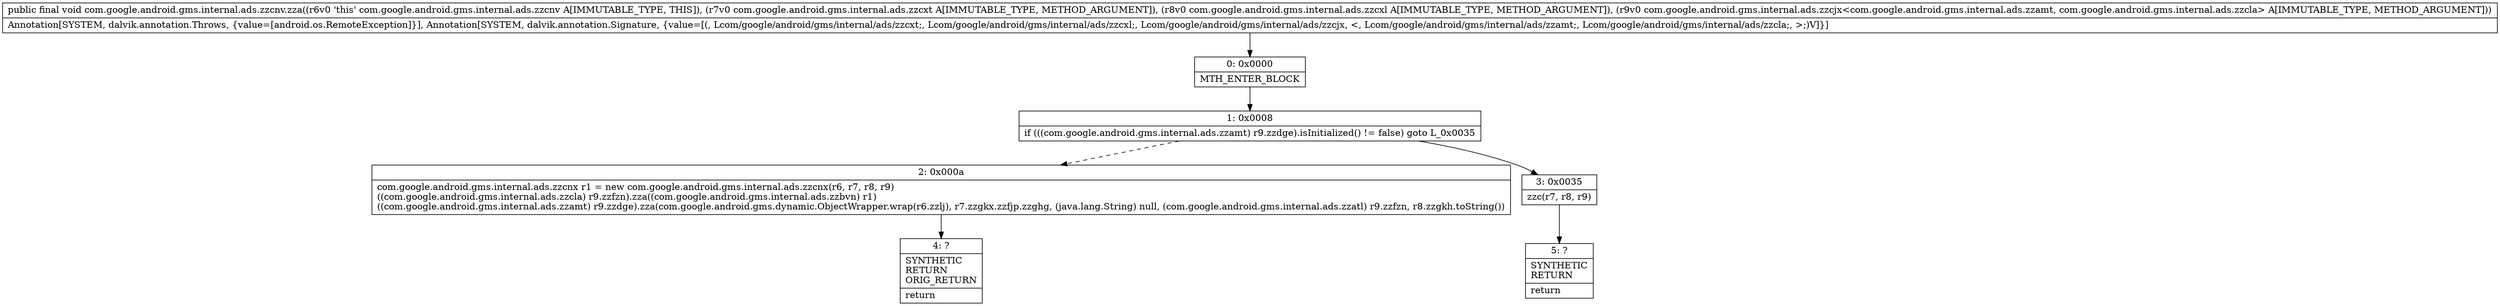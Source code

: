 digraph "CFG forcom.google.android.gms.internal.ads.zzcnv.zza(Lcom\/google\/android\/gms\/internal\/ads\/zzcxt;Lcom\/google\/android\/gms\/internal\/ads\/zzcxl;Lcom\/google\/android\/gms\/internal\/ads\/zzcjx;)V" {
Node_0 [shape=record,label="{0\:\ 0x0000|MTH_ENTER_BLOCK\l}"];
Node_1 [shape=record,label="{1\:\ 0x0008|if (((com.google.android.gms.internal.ads.zzamt) r9.zzdge).isInitialized() != false) goto L_0x0035\l}"];
Node_2 [shape=record,label="{2\:\ 0x000a|com.google.android.gms.internal.ads.zzcnx r1 = new com.google.android.gms.internal.ads.zzcnx(r6, r7, r8, r9)\l((com.google.android.gms.internal.ads.zzcla) r9.zzfzn).zza((com.google.android.gms.internal.ads.zzbvn) r1)\l((com.google.android.gms.internal.ads.zzamt) r9.zzdge).zza(com.google.android.gms.dynamic.ObjectWrapper.wrap(r6.zzlj), r7.zzgkx.zzfjp.zzghg, (java.lang.String) null, (com.google.android.gms.internal.ads.zzatl) r9.zzfzn, r8.zzgkh.toString())\l}"];
Node_3 [shape=record,label="{3\:\ 0x0035|zzc(r7, r8, r9)\l}"];
Node_4 [shape=record,label="{4\:\ ?|SYNTHETIC\lRETURN\lORIG_RETURN\l|return\l}"];
Node_5 [shape=record,label="{5\:\ ?|SYNTHETIC\lRETURN\l|return\l}"];
MethodNode[shape=record,label="{public final void com.google.android.gms.internal.ads.zzcnv.zza((r6v0 'this' com.google.android.gms.internal.ads.zzcnv A[IMMUTABLE_TYPE, THIS]), (r7v0 com.google.android.gms.internal.ads.zzcxt A[IMMUTABLE_TYPE, METHOD_ARGUMENT]), (r8v0 com.google.android.gms.internal.ads.zzcxl A[IMMUTABLE_TYPE, METHOD_ARGUMENT]), (r9v0 com.google.android.gms.internal.ads.zzcjx\<com.google.android.gms.internal.ads.zzamt, com.google.android.gms.internal.ads.zzcla\> A[IMMUTABLE_TYPE, METHOD_ARGUMENT]))  | Annotation[SYSTEM, dalvik.annotation.Throws, \{value=[android.os.RemoteException]\}], Annotation[SYSTEM, dalvik.annotation.Signature, \{value=[(, Lcom\/google\/android\/gms\/internal\/ads\/zzcxt;, Lcom\/google\/android\/gms\/internal\/ads\/zzcxl;, Lcom\/google\/android\/gms\/internal\/ads\/zzcjx, \<, Lcom\/google\/android\/gms\/internal\/ads\/zzamt;, Lcom\/google\/android\/gms\/internal\/ads\/zzcla;, \>;)V]\}]\l}"];
MethodNode -> Node_0;
Node_0 -> Node_1;
Node_1 -> Node_2[style=dashed];
Node_1 -> Node_3;
Node_2 -> Node_4;
Node_3 -> Node_5;
}

